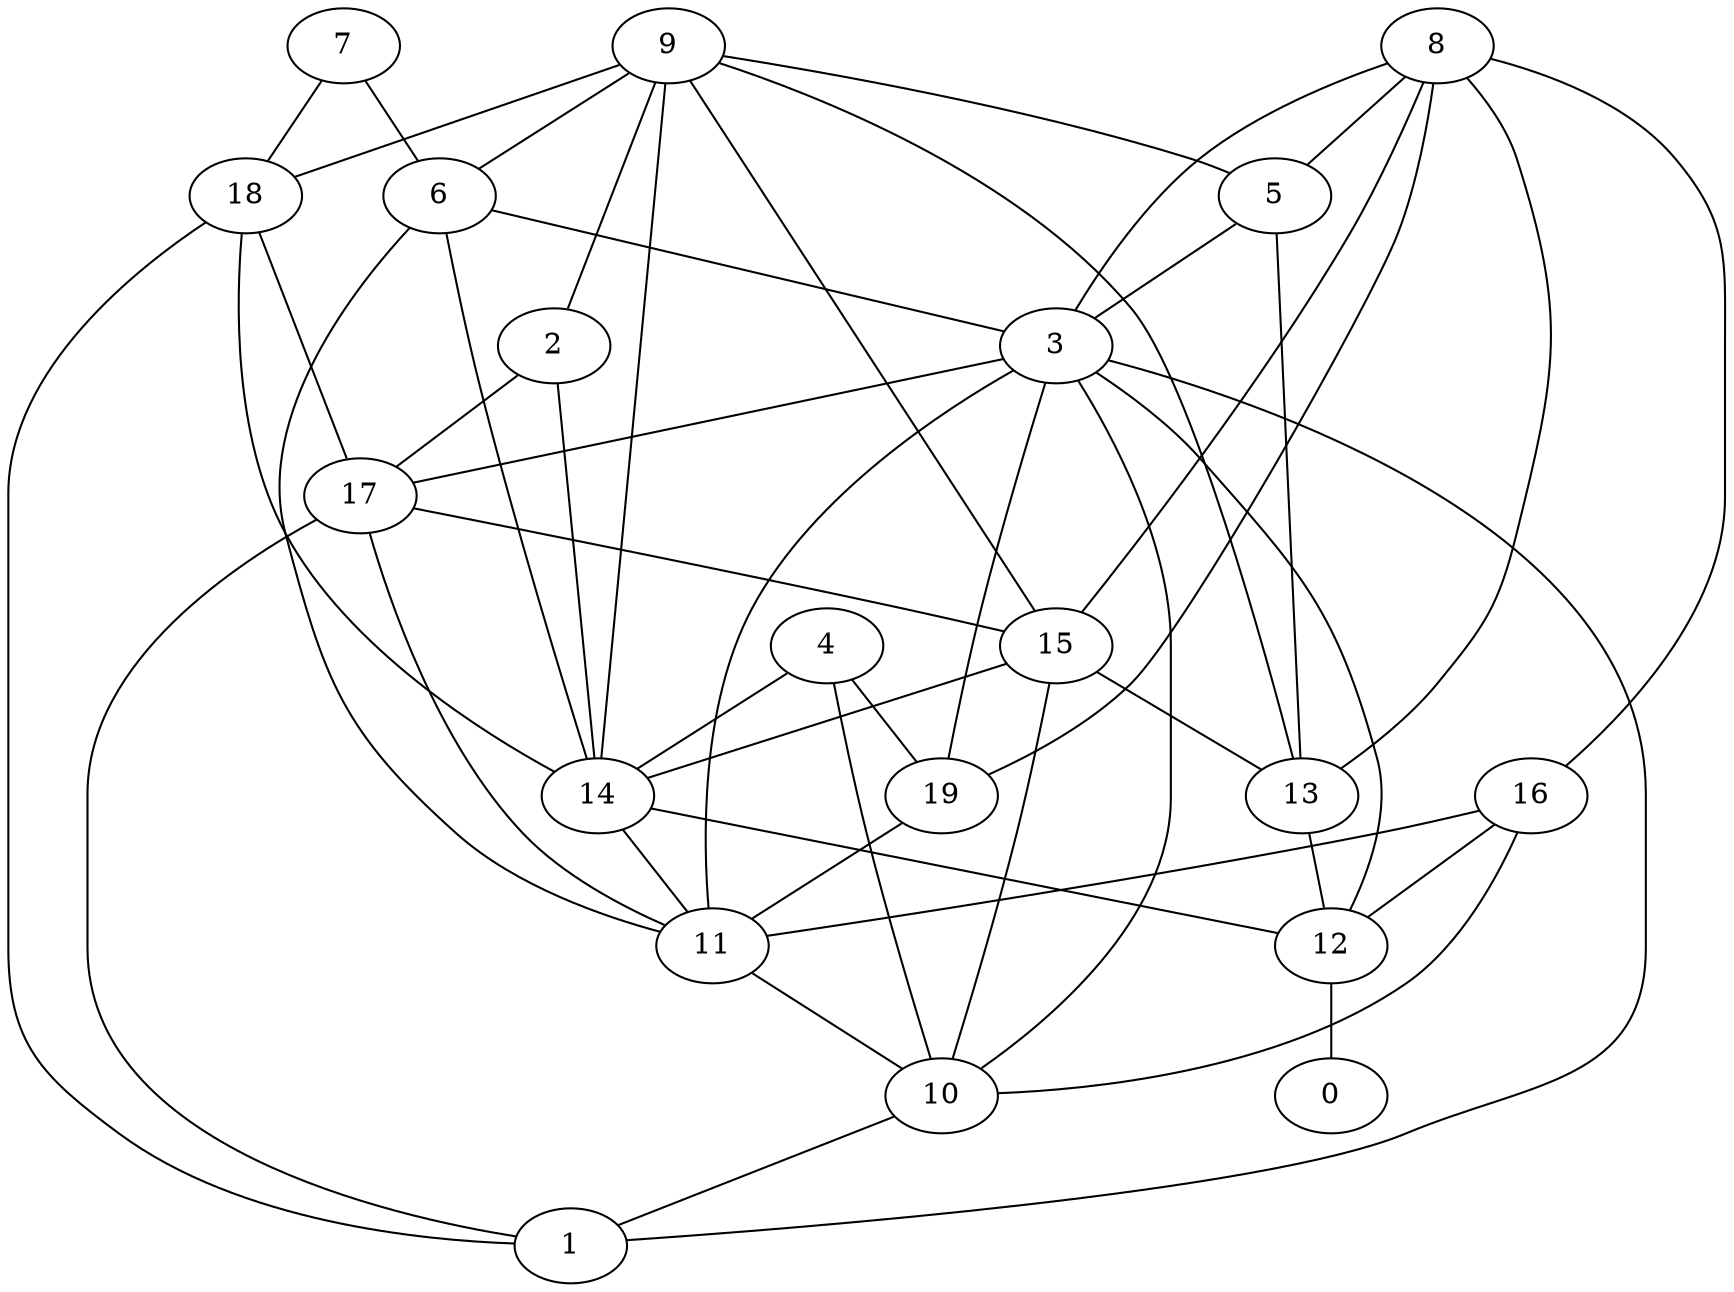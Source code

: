 digraph GG_graph {

subgraph G_graph {
edge [color = black]
"18" -> "1" [dir = none]
"2" -> "17" [dir = none]
"7" -> "6" [dir = none]
"17" -> "1" [dir = none]
"14" -> "12" [dir = none]
"4" -> "10" [dir = none]
"8" -> "19" [dir = none]
"8" -> "3" [dir = none]
"8" -> "15" [dir = none]
"12" -> "0" [dir = none]
"16" -> "12" [dir = none]
"3" -> "11" [dir = none]
"3" -> "1" [dir = none]
"5" -> "3" [dir = none]
"9" -> "15" [dir = none]
"6" -> "14" [dir = none]
"15" -> "13" [dir = none]
"15" -> "14" [dir = none]
"15" -> "10" [dir = none]
"14" -> "11" [dir = none]
"5" -> "13" [dir = none]
"4" -> "19" [dir = none]
"9" -> "18" [dir = none]
"17" -> "15" [dir = none]
"16" -> "11" [dir = none]
"17" -> "11" [dir = none]
"3" -> "10" [dir = none]
"9" -> "14" [dir = none]
"2" -> "14" [dir = none]
"3" -> "12" [dir = none]
"8" -> "16" [dir = none]
"8" -> "5" [dir = none]
"4" -> "14" [dir = none]
"16" -> "10" [dir = none]
"9" -> "2" [dir = none]
"9" -> "13" [dir = none]
"10" -> "1" [dir = none]
"19" -> "11" [dir = none]
"11" -> "10" [dir = none]
"6" -> "11" [dir = none]
"7" -> "18" [dir = none]
"3" -> "17" [dir = none]
"9" -> "6" [dir = none]
"8" -> "13" [dir = none]
"9" -> "5" [dir = none]
"13" -> "12" [dir = none]
"18" -> "14" [dir = none]
"18" -> "17" [dir = none]
"3" -> "19" [dir = none]
"6" -> "3" [dir = none]
}

}
